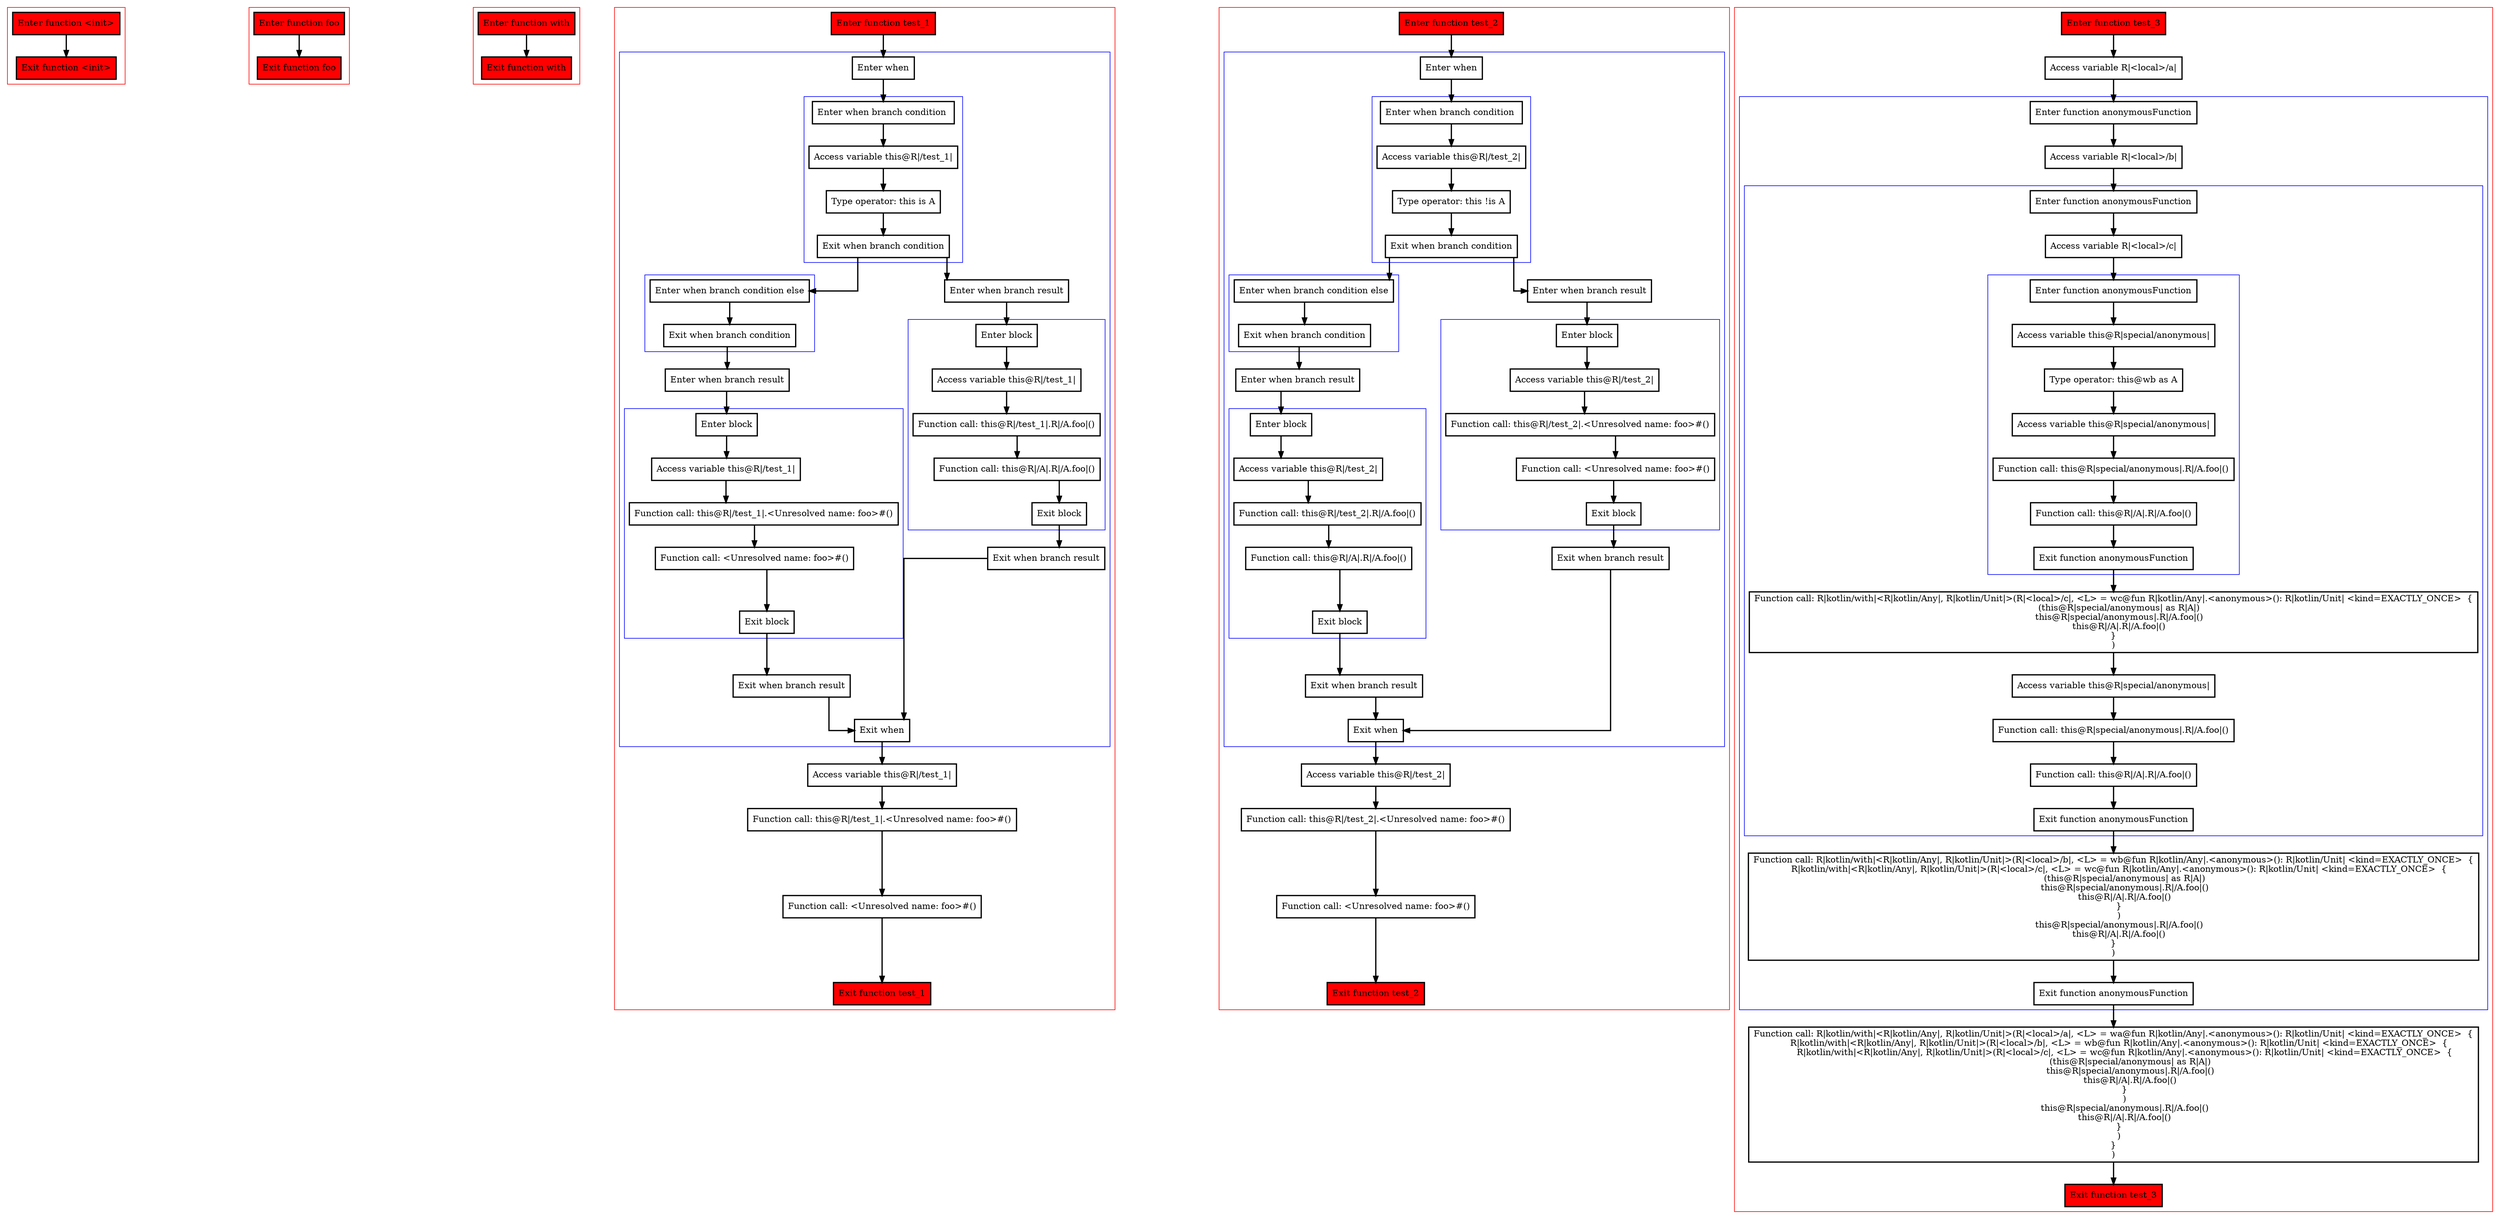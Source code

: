 digraph implicitReceivers_kt {
  graph [splines=ortho nodesep=3]
  node [shape=box penwidth=2]
  edge [penwidth=2]

  subgraph cluster_0 {
    color=red
    0 [label="Enter function <init>" style="filled" fillcolor=red];
    1 [label="Exit function <init>" style="filled" fillcolor=red];
  }

  0 -> {1};

  subgraph cluster_1 {
    color=red
    2 [label="Enter function foo" style="filled" fillcolor=red];
    3 [label="Exit function foo" style="filled" fillcolor=red];
  }

  2 -> {3};

  subgraph cluster_2 {
    color=red
    4 [label="Enter function with" style="filled" fillcolor=red];
    5 [label="Exit function with" style="filled" fillcolor=red];
  }

  4 -> {5};

  subgraph cluster_3 {
    color=red
    6 [label="Enter function test_1" style="filled" fillcolor=red];
    subgraph cluster_4 {
      color=blue
      7 [label="Enter when"];
      subgraph cluster_5 {
        color=blue
        8 [label="Enter when branch condition "];
        9 [label="Access variable this@R|/test_1|"];
        10 [label="Type operator: this is A"];
        11 [label="Exit when branch condition"];
      }
      subgraph cluster_6 {
        color=blue
        12 [label="Enter when branch condition else"];
        13 [label="Exit when branch condition"];
      }
      14 [label="Enter when branch result"];
      subgraph cluster_7 {
        color=blue
        15 [label="Enter block"];
        16 [label="Access variable this@R|/test_1|"];
        17 [label="Function call: this@R|/test_1|.<Unresolved name: foo>#()"];
        18 [label="Function call: <Unresolved name: foo>#()"];
        19 [label="Exit block"];
      }
      20 [label="Exit when branch result"];
      21 [label="Enter when branch result"];
      subgraph cluster_8 {
        color=blue
        22 [label="Enter block"];
        23 [label="Access variable this@R|/test_1|"];
        24 [label="Function call: this@R|/test_1|.R|/A.foo|()"];
        25 [label="Function call: this@R|/A|.R|/A.foo|()"];
        26 [label="Exit block"];
      }
      27 [label="Exit when branch result"];
      28 [label="Exit when"];
    }
    29 [label="Access variable this@R|/test_1|"];
    30 [label="Function call: this@R|/test_1|.<Unresolved name: foo>#()"];
    31 [label="Function call: <Unresolved name: foo>#()"];
    32 [label="Exit function test_1" style="filled" fillcolor=red];
  }

  6 -> {7};
  7 -> {8};
  8 -> {9};
  9 -> {10};
  10 -> {11};
  11 -> {21 12};
  12 -> {13};
  13 -> {14};
  14 -> {15};
  15 -> {16};
  16 -> {17};
  17 -> {18};
  18 -> {19};
  19 -> {20};
  20 -> {28};
  21 -> {22};
  22 -> {23};
  23 -> {24};
  24 -> {25};
  25 -> {26};
  26 -> {27};
  27 -> {28};
  28 -> {29};
  29 -> {30};
  30 -> {31};
  31 -> {32};

  subgraph cluster_9 {
    color=red
    33 [label="Enter function test_2" style="filled" fillcolor=red];
    subgraph cluster_10 {
      color=blue
      34 [label="Enter when"];
      subgraph cluster_11 {
        color=blue
        35 [label="Enter when branch condition "];
        36 [label="Access variable this@R|/test_2|"];
        37 [label="Type operator: this !is A"];
        38 [label="Exit when branch condition"];
      }
      subgraph cluster_12 {
        color=blue
        39 [label="Enter when branch condition else"];
        40 [label="Exit when branch condition"];
      }
      41 [label="Enter when branch result"];
      subgraph cluster_13 {
        color=blue
        42 [label="Enter block"];
        43 [label="Access variable this@R|/test_2|"];
        44 [label="Function call: this@R|/test_2|.R|/A.foo|()"];
        45 [label="Function call: this@R|/A|.R|/A.foo|()"];
        46 [label="Exit block"];
      }
      47 [label="Exit when branch result"];
      48 [label="Enter when branch result"];
      subgraph cluster_14 {
        color=blue
        49 [label="Enter block"];
        50 [label="Access variable this@R|/test_2|"];
        51 [label="Function call: this@R|/test_2|.<Unresolved name: foo>#()"];
        52 [label="Function call: <Unresolved name: foo>#()"];
        53 [label="Exit block"];
      }
      54 [label="Exit when branch result"];
      55 [label="Exit when"];
    }
    56 [label="Access variable this@R|/test_2|"];
    57 [label="Function call: this@R|/test_2|.<Unresolved name: foo>#()"];
    58 [label="Function call: <Unresolved name: foo>#()"];
    59 [label="Exit function test_2" style="filled" fillcolor=red];
  }

  33 -> {34};
  34 -> {35};
  35 -> {36};
  36 -> {37};
  37 -> {38};
  38 -> {48 39};
  39 -> {40};
  40 -> {41};
  41 -> {42};
  42 -> {43};
  43 -> {44};
  44 -> {45};
  45 -> {46};
  46 -> {47};
  47 -> {55};
  48 -> {49};
  49 -> {50};
  50 -> {51};
  51 -> {52};
  52 -> {53};
  53 -> {54};
  54 -> {55};
  55 -> {56};
  56 -> {57};
  57 -> {58};
  58 -> {59};

  subgraph cluster_15 {
    color=red
    60 [label="Enter function test_3" style="filled" fillcolor=red];
    61 [label="Access variable R|<local>/a|"];
    subgraph cluster_16 {
      color=blue
      62 [label="Enter function anonymousFunction"];
      63 [label="Access variable R|<local>/b|"];
      subgraph cluster_17 {
        color=blue
        64 [label="Enter function anonymousFunction"];
        65 [label="Access variable R|<local>/c|"];
        subgraph cluster_18 {
          color=blue
          66 [label="Enter function anonymousFunction"];
          67 [label="Access variable this@R|special/anonymous|"];
          68 [label="Type operator: this@wb as A"];
          69 [label="Access variable this@R|special/anonymous|"];
          70 [label="Function call: this@R|special/anonymous|.R|/A.foo|()"];
          71 [label="Function call: this@R|/A|.R|/A.foo|()"];
          72 [label="Exit function anonymousFunction"];
        }
        73 [label="Function call: R|kotlin/with|<R|kotlin/Any|, R|kotlin/Unit|>(R|<local>/c|, <L> = wc@fun R|kotlin/Any|.<anonymous>(): R|kotlin/Unit| <kind=EXACTLY_ONCE>  {
    (this@R|special/anonymous| as R|A|)
    this@R|special/anonymous|.R|/A.foo|()
    this@R|/A|.R|/A.foo|()
}
)"];
        74 [label="Access variable this@R|special/anonymous|"];
        75 [label="Function call: this@R|special/anonymous|.R|/A.foo|()"];
        76 [label="Function call: this@R|/A|.R|/A.foo|()"];
        77 [label="Exit function anonymousFunction"];
      }
      78 [label="Function call: R|kotlin/with|<R|kotlin/Any|, R|kotlin/Unit|>(R|<local>/b|, <L> = wb@fun R|kotlin/Any|.<anonymous>(): R|kotlin/Unit| <kind=EXACTLY_ONCE>  {
    R|kotlin/with|<R|kotlin/Any|, R|kotlin/Unit|>(R|<local>/c|, <L> = wc@fun R|kotlin/Any|.<anonymous>(): R|kotlin/Unit| <kind=EXACTLY_ONCE>  {
        (this@R|special/anonymous| as R|A|)
        this@R|special/anonymous|.R|/A.foo|()
        this@R|/A|.R|/A.foo|()
    }
    )
    this@R|special/anonymous|.R|/A.foo|()
    this@R|/A|.R|/A.foo|()
}
)"];
      79 [label="Exit function anonymousFunction"];
    }
    80 [label="Function call: R|kotlin/with|<R|kotlin/Any|, R|kotlin/Unit|>(R|<local>/a|, <L> = wa@fun R|kotlin/Any|.<anonymous>(): R|kotlin/Unit| <kind=EXACTLY_ONCE>  {
    R|kotlin/with|<R|kotlin/Any|, R|kotlin/Unit|>(R|<local>/b|, <L> = wb@fun R|kotlin/Any|.<anonymous>(): R|kotlin/Unit| <kind=EXACTLY_ONCE>  {
        R|kotlin/with|<R|kotlin/Any|, R|kotlin/Unit|>(R|<local>/c|, <L> = wc@fun R|kotlin/Any|.<anonymous>(): R|kotlin/Unit| <kind=EXACTLY_ONCE>  {
            (this@R|special/anonymous| as R|A|)
            this@R|special/anonymous|.R|/A.foo|()
            this@R|/A|.R|/A.foo|()
        }
        )
        this@R|special/anonymous|.R|/A.foo|()
        this@R|/A|.R|/A.foo|()
    }
    )
}
)"];
    81 [label="Exit function test_3" style="filled" fillcolor=red];
  }

  60 -> {61};
  61 -> {62};
  62 -> {63};
  63 -> {64};
  64 -> {65};
  65 -> {66};
  66 -> {67};
  67 -> {68};
  68 -> {69};
  69 -> {70};
  70 -> {71};
  71 -> {72};
  72 -> {73};
  73 -> {74};
  74 -> {75};
  75 -> {76};
  76 -> {77};
  77 -> {78};
  78 -> {79};
  79 -> {80};
  80 -> {81};

}
